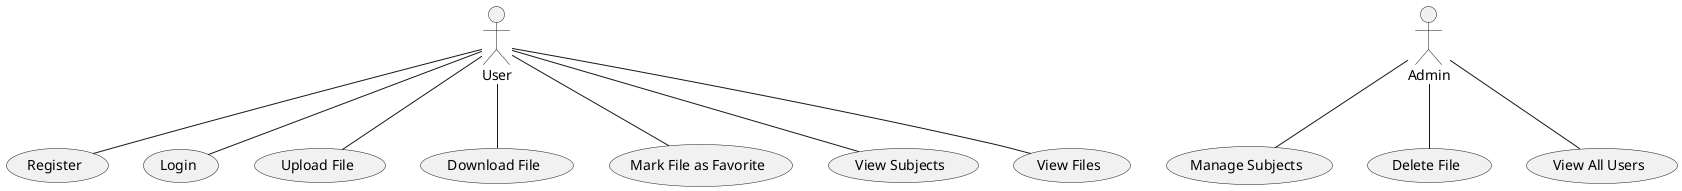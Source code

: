 @startuml
actor User
actor Admin

User -- (Register)
User -- (Login)
User -- (Upload File)
User -- (Download File)
User -- (Mark File as Favorite)

Admin -- (Manage Subjects)
Admin -- (Delete File)
Admin -- (View All Users)

User -- (View Subjects)
User -- (View Files)

@enduml 